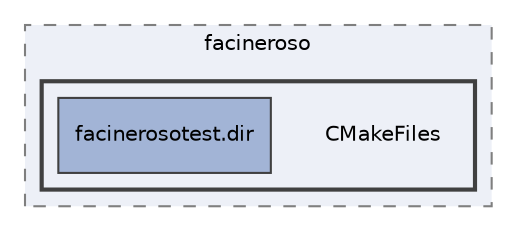 digraph "/home/francisco/Projects/gameEngines/Pong/build/tests/facineroso/CMakeFiles"
{
 // LATEX_PDF_SIZE
  edge [fontname="Helvetica",fontsize="10",labelfontname="Helvetica",labelfontsize="10"];
  node [fontname="Helvetica",fontsize="10",shape=record];
  compound=true
  subgraph clusterdir_fac4d39370056461e417e80c1bd55de9 {
    graph [ bgcolor="#edf0f7", pencolor="grey50", style="filled,dashed,", label="facineroso", fontname="Helvetica", fontsize="10", URL="dir_fac4d39370056461e417e80c1bd55de9.html"]
  subgraph clusterdir_bd7ad525052df3c8c6c247dffc7b69c7 {
    graph [ bgcolor="#edf0f7", pencolor="grey25", style="filled,bold,", label="", fontname="Helvetica", fontsize="10", URL="dir_bd7ad525052df3c8c6c247dffc7b69c7.html"]
    dir_bd7ad525052df3c8c6c247dffc7b69c7 [shape=plaintext, label="CMakeFiles"];
  dir_9b777d8bd7dd9986471a6f5a84510002 [shape=box, label="facinerosotest.dir", style="filled,", fillcolor="#a2b4d6", color="grey25", URL="dir_9b777d8bd7dd9986471a6f5a84510002.html"];
  }
  }
}
